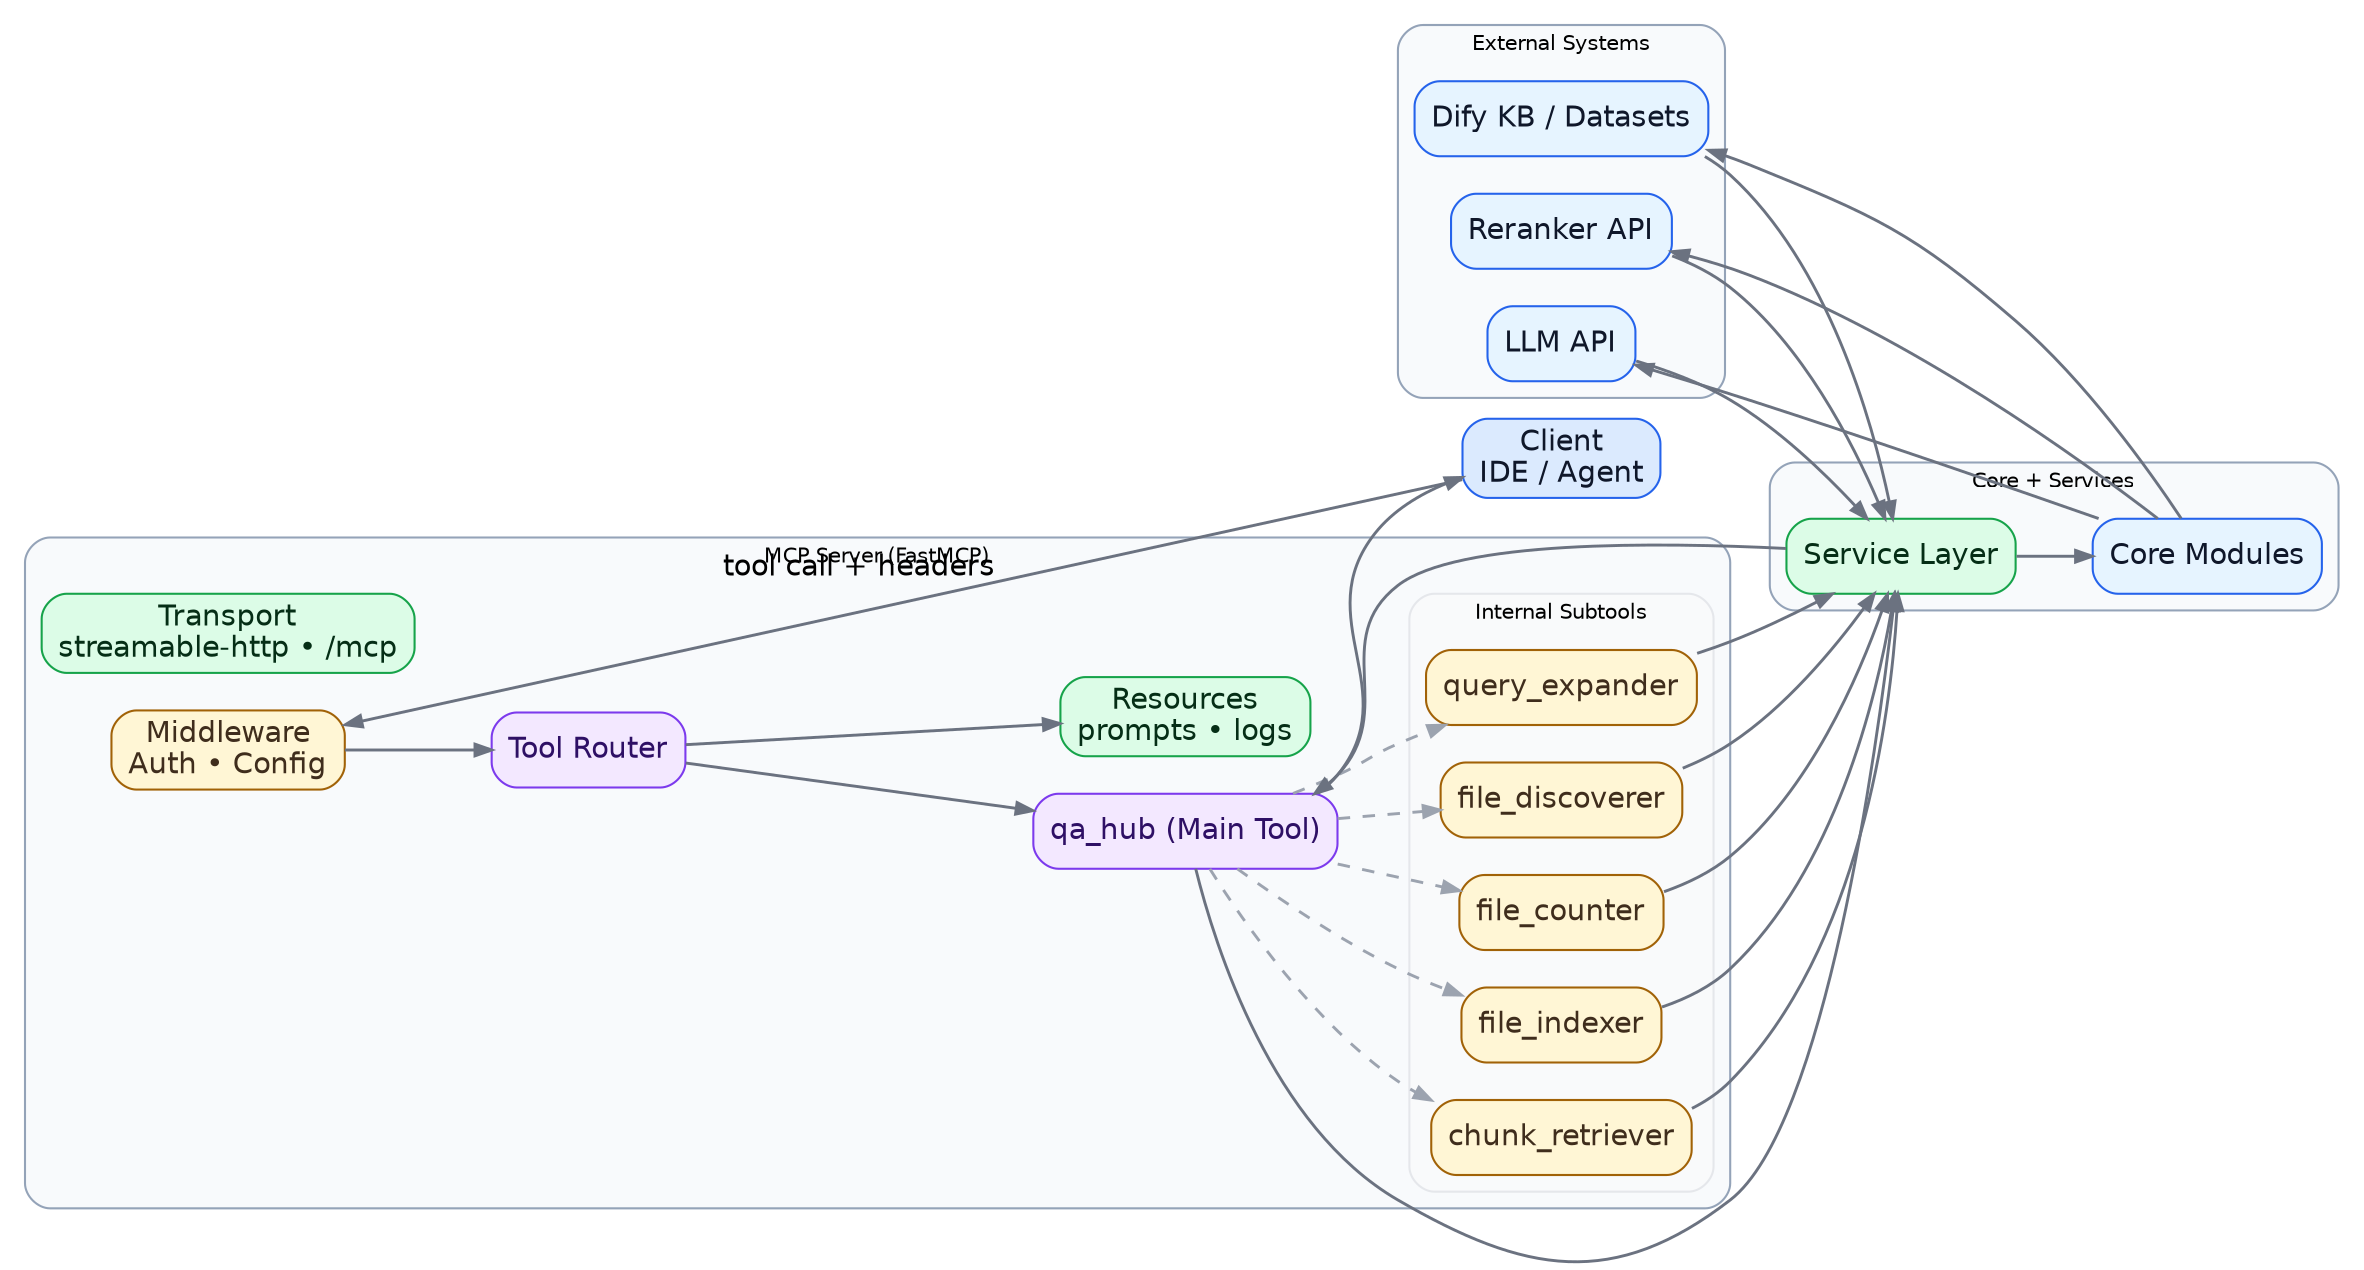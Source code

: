 digraph G {
  graph [rankdir=LR, bgcolor=white, fontname="Helvetica", fontsize=10, labelloc="t"];
  node  [shape=box, style="rounded,filled", color="#333333", fontcolor="#222222", fontname="Helvetica"];
  edge  [color="#6B7280", penwidth=1.4, arrowsize=0.8, fontname="Helvetica"];

  Client [label="Client
IDE / Agent", fillcolor="#DBEAFE", color="#2563EB", fontcolor="#0F172A"];

  subgraph cluster_server {
    label="MCP Server (FastMCP)";
    style="rounded,filled"; color="#94A3B8"; fillcolor="#F8FAFC";
    Transport [label="Transport
streamable-http • /mcp", fillcolor="#DCFCE7", color="#16A34A", fontcolor="#052E16"];
    Middleware [label="Middleware
Auth • Config", fillcolor="#FFF6D5", color="#A16207", fontcolor="#3F2D1C"];
    Router [label="Tool Router", fillcolor="#F3E8FF", color="#7C3AED", fontcolor="#2E1065"];
    qa_hub [label="qa_hub (Main Tool)", fillcolor="#F3E8FF", color="#7C3AED", fontcolor="#2E1065"];
    subgraph cluster_subtools {
      label="Internal Subtools";
      style="rounded,filled"; color="#E5E7EB"; fillcolor="#F9FAFB";
      FS  [label="file_discoverer", fillcolor="#FFF6D5", color="#A16207", fontcolor="#3F2D1C"];
      KG  [label="query_expander", fillcolor="#FFF6D5", color="#A16207", fontcolor="#3F2D1C"];
      RET [label="chunk_retriever", fillcolor="#FFF6D5", color="#A16207", fontcolor="#3F2D1C"];
      FL  [label="file_indexer", fillcolor="#FFF6D5", color="#A16207", fontcolor="#3F2D1C"];
      FC  [label="file_counter", fillcolor="#FFF6D5", color="#A16207", fontcolor="#3F2D1C"];
    }
    Resources [label="Resources
prompts • logs", fillcolor="#DCFCE7", color="#16A34A", fontcolor="#052E16"];
    Middleware -> Router;
    Router -> qa_hub;
    Router -> Resources;
    qa_hub -> FS [style=dashed, color="#9CA3AF"];
    qa_hub -> KG [style=dashed, color="#9CA3AF"];
    qa_hub -> RET [style=dashed, color="#9CA3AF"];
    qa_hub -> FL [style=dashed, color="#9CA3AF"];
    qa_hub -> FC [style=dashed, color="#9CA3AF"];
  }

  subgraph cluster_core {
    label="Core + Services";
    style="rounded,filled"; color="#94A3B8"; fillcolor="#F8FAFC";
    Service [label="Service Layer", fillcolor="#DCFCE7", color="#16A34A", fontcolor="#052E16"];
    Core [label="Core Modules", fillcolor="#E6F4FF", color="#2563EB", fontcolor="#0F172A"];
  }

  subgraph cluster_ext {
    label="External Systems";
    style="rounded,filled"; color="#94A3B8"; fillcolor="#F8FAFC";
    KB [label="Dify KB / Datasets", fillcolor="#E6F4FF", color="#2563EB", fontcolor="#0F172A"];
    LLM [label="LLM API", fillcolor="#E6F4FF", color="#2563EB", fontcolor="#0F172A"];
    Rerank [label="Reranker API", fillcolor="#E6F4FF", color="#2563EB", fontcolor="#0F172A"];
  }

  Client -> Middleware [label="tool call + headers"];
  qa_hub -> Service -> Core -> KB;
  FS -> Service;
  KG -> Service;
  RET -> Service;
  FL -> Service;
  FC -> Service;
  Core -> LLM;
  Core -> Rerank;
  KB -> Service;
  LLM -> Service;
  Rerank -> Service;
  Service -> qa_hub;
  qa_hub -> Client;
}
